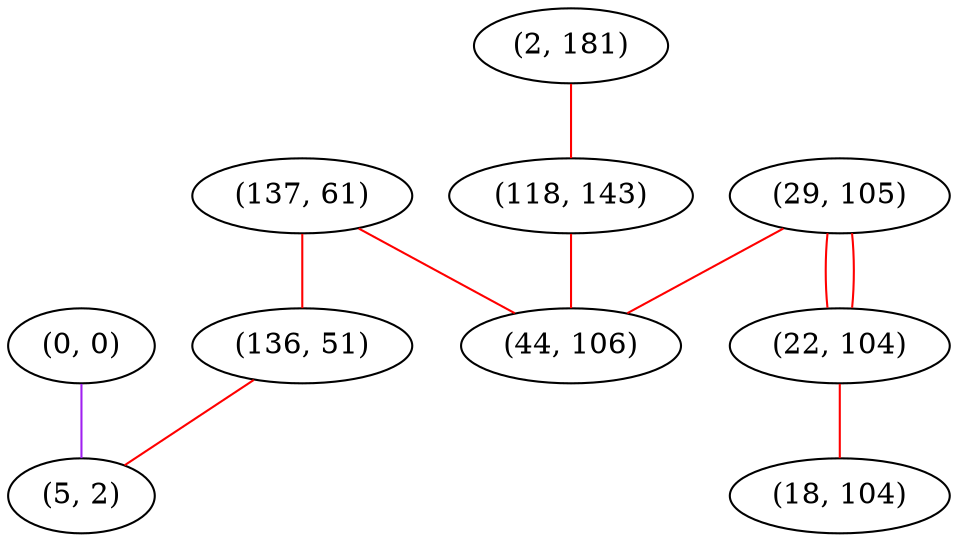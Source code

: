 graph "" {
"(0, 0)";
"(29, 105)";
"(2, 181)";
"(118, 143)";
"(137, 61)";
"(136, 51)";
"(22, 104)";
"(18, 104)";
"(44, 106)";
"(5, 2)";
"(0, 0)" -- "(5, 2)"  [color=purple, key=0, weight=4];
"(29, 105)" -- "(44, 106)"  [color=red, key=0, weight=1];
"(29, 105)" -- "(22, 104)"  [color=red, key=0, weight=1];
"(29, 105)" -- "(22, 104)"  [color=red, key=1, weight=1];
"(2, 181)" -- "(118, 143)"  [color=red, key=0, weight=1];
"(118, 143)" -- "(44, 106)"  [color=red, key=0, weight=1];
"(137, 61)" -- "(44, 106)"  [color=red, key=0, weight=1];
"(137, 61)" -- "(136, 51)"  [color=red, key=0, weight=1];
"(136, 51)" -- "(5, 2)"  [color=red, key=0, weight=1];
"(22, 104)" -- "(18, 104)"  [color=red, key=0, weight=1];
}
